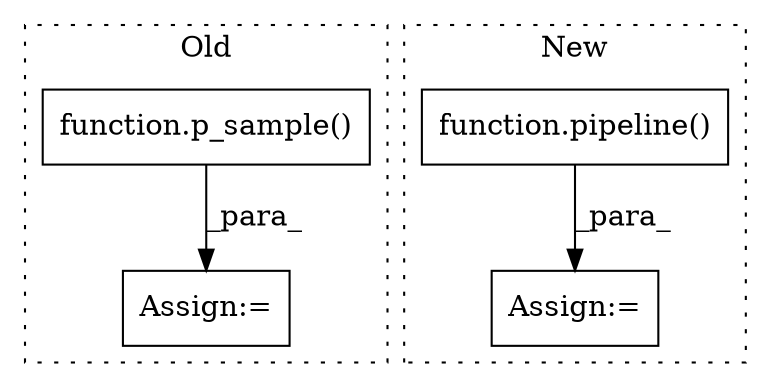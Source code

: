 digraph G {
subgraph cluster0 {
1 [label="function.p_sample()" a="75" s="2847,2906" l="9,1" shape="box"];
3 [label="Assign:=" a="68" s="2844" l="3" shape="box"];
label = "Old";
style="dotted";
}
subgraph cluster1 {
2 [label="function.pipeline()" a="75" s="2745,2804" l="9,11" shape="box"];
4 [label="Assign:=" a="68" s="2742" l="3" shape="box"];
label = "New";
style="dotted";
}
1 -> 3 [label="_para_"];
2 -> 4 [label="_para_"];
}